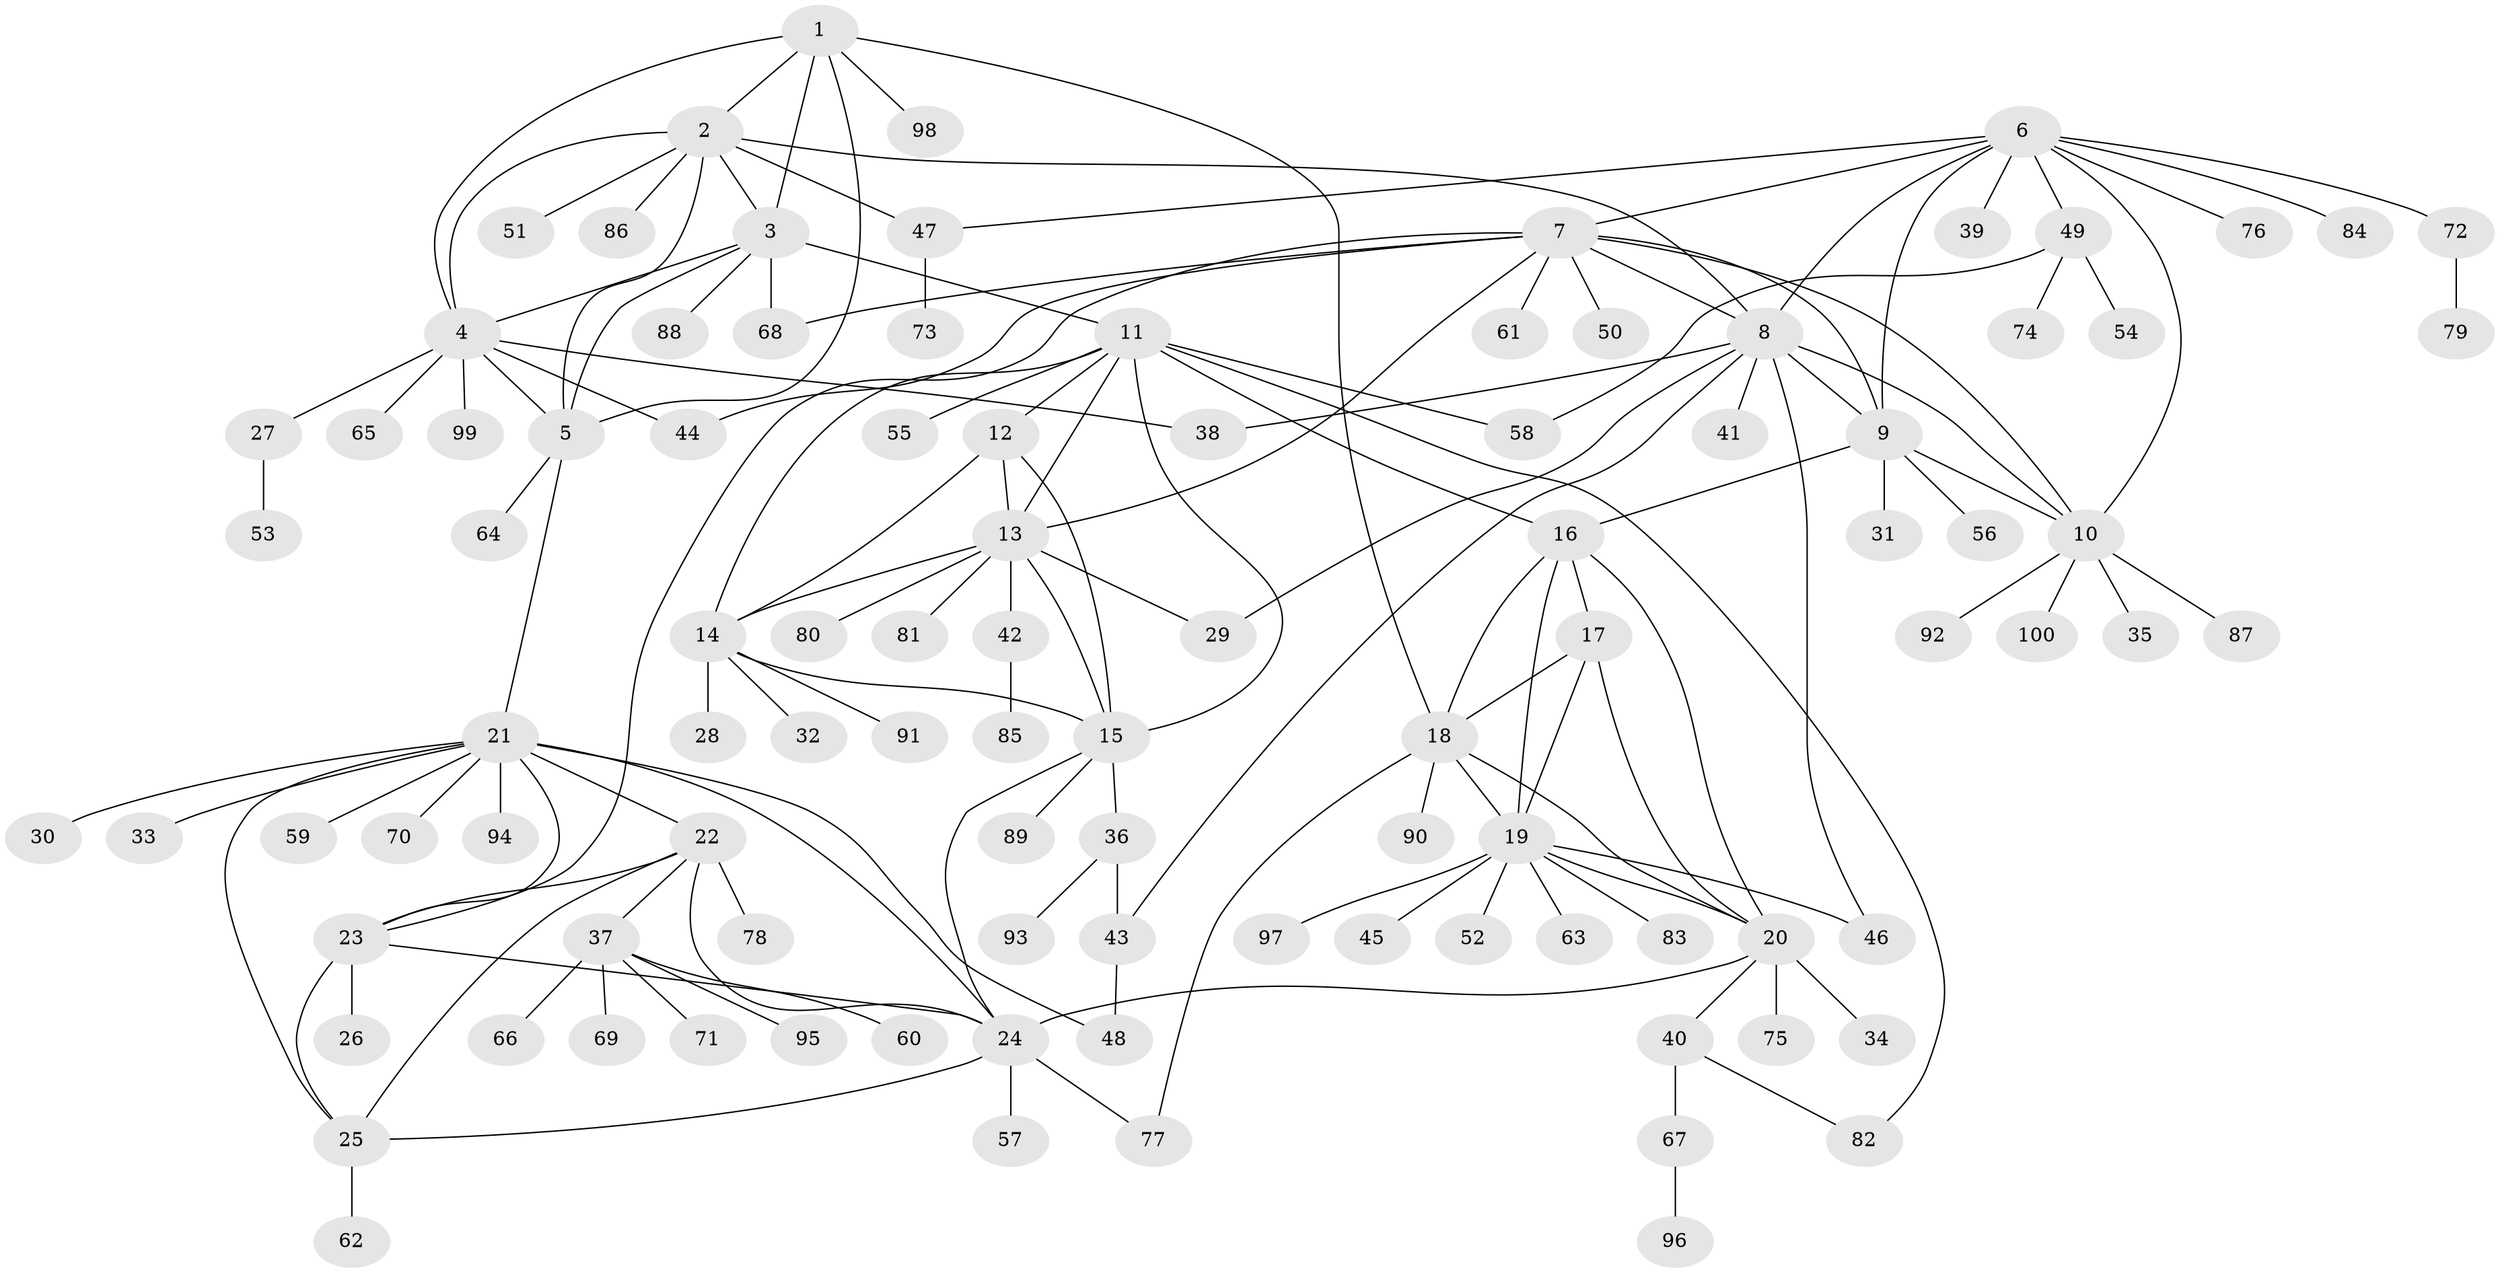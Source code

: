 // coarse degree distribution, {6: 0.07792207792207792, 9: 0.025974025974025976, 7: 0.025974025974025976, 12: 0.025974025974025976, 8: 0.025974025974025976, 5: 0.025974025974025976, 11: 0.012987012987012988, 4: 0.03896103896103896, 1: 0.6363636363636364, 2: 0.07792207792207792, 3: 0.025974025974025976}
// Generated by graph-tools (version 1.1) at 2025/24/03/03/25 07:24:14]
// undirected, 100 vertices, 146 edges
graph export_dot {
graph [start="1"]
  node [color=gray90,style=filled];
  1;
  2;
  3;
  4;
  5;
  6;
  7;
  8;
  9;
  10;
  11;
  12;
  13;
  14;
  15;
  16;
  17;
  18;
  19;
  20;
  21;
  22;
  23;
  24;
  25;
  26;
  27;
  28;
  29;
  30;
  31;
  32;
  33;
  34;
  35;
  36;
  37;
  38;
  39;
  40;
  41;
  42;
  43;
  44;
  45;
  46;
  47;
  48;
  49;
  50;
  51;
  52;
  53;
  54;
  55;
  56;
  57;
  58;
  59;
  60;
  61;
  62;
  63;
  64;
  65;
  66;
  67;
  68;
  69;
  70;
  71;
  72;
  73;
  74;
  75;
  76;
  77;
  78;
  79;
  80;
  81;
  82;
  83;
  84;
  85;
  86;
  87;
  88;
  89;
  90;
  91;
  92;
  93;
  94;
  95;
  96;
  97;
  98;
  99;
  100;
  1 -- 2;
  1 -- 3;
  1 -- 4;
  1 -- 5;
  1 -- 18;
  1 -- 98;
  2 -- 3;
  2 -- 4;
  2 -- 5;
  2 -- 8;
  2 -- 47;
  2 -- 51;
  2 -- 86;
  3 -- 4;
  3 -- 5;
  3 -- 11;
  3 -- 68;
  3 -- 88;
  4 -- 5;
  4 -- 27;
  4 -- 38;
  4 -- 44;
  4 -- 65;
  4 -- 99;
  5 -- 21;
  5 -- 64;
  6 -- 7;
  6 -- 8;
  6 -- 9;
  6 -- 10;
  6 -- 39;
  6 -- 47;
  6 -- 49;
  6 -- 72;
  6 -- 76;
  6 -- 84;
  7 -- 8;
  7 -- 9;
  7 -- 10;
  7 -- 13;
  7 -- 23;
  7 -- 44;
  7 -- 50;
  7 -- 61;
  7 -- 68;
  8 -- 9;
  8 -- 10;
  8 -- 29;
  8 -- 38;
  8 -- 41;
  8 -- 43;
  8 -- 46;
  9 -- 10;
  9 -- 16;
  9 -- 31;
  9 -- 56;
  10 -- 35;
  10 -- 87;
  10 -- 92;
  10 -- 100;
  11 -- 12;
  11 -- 13;
  11 -- 14;
  11 -- 15;
  11 -- 16;
  11 -- 55;
  11 -- 58;
  11 -- 82;
  12 -- 13;
  12 -- 14;
  12 -- 15;
  13 -- 14;
  13 -- 15;
  13 -- 29;
  13 -- 42;
  13 -- 80;
  13 -- 81;
  14 -- 15;
  14 -- 28;
  14 -- 32;
  14 -- 91;
  15 -- 24;
  15 -- 36;
  15 -- 89;
  16 -- 17;
  16 -- 18;
  16 -- 19;
  16 -- 20;
  17 -- 18;
  17 -- 19;
  17 -- 20;
  18 -- 19;
  18 -- 20;
  18 -- 77;
  18 -- 90;
  19 -- 20;
  19 -- 45;
  19 -- 46;
  19 -- 52;
  19 -- 63;
  19 -- 83;
  19 -- 97;
  20 -- 24;
  20 -- 34;
  20 -- 40;
  20 -- 75;
  21 -- 22;
  21 -- 23;
  21 -- 24;
  21 -- 25;
  21 -- 30;
  21 -- 33;
  21 -- 48;
  21 -- 59;
  21 -- 70;
  21 -- 94;
  22 -- 23;
  22 -- 24;
  22 -- 25;
  22 -- 37;
  22 -- 78;
  23 -- 24;
  23 -- 25;
  23 -- 26;
  24 -- 25;
  24 -- 57;
  24 -- 77;
  25 -- 62;
  27 -- 53;
  36 -- 43;
  36 -- 93;
  37 -- 60;
  37 -- 66;
  37 -- 69;
  37 -- 71;
  37 -- 95;
  40 -- 67;
  40 -- 82;
  42 -- 85;
  43 -- 48;
  47 -- 73;
  49 -- 54;
  49 -- 58;
  49 -- 74;
  67 -- 96;
  72 -- 79;
}
